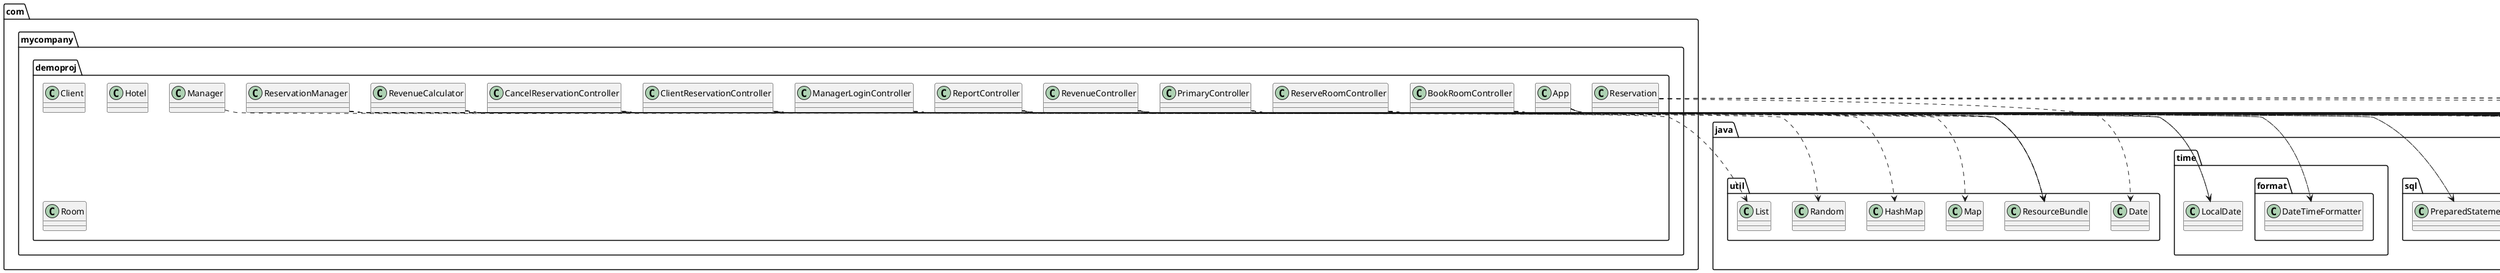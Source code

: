 @startuml
annotation java.lang.Override
annotation javafx.fxml.FXML
class com.mycompany.demoproj.App
class com.mycompany.demoproj.BookRoomController
class com.mycompany.demoproj.CancelReservationController
class com.mycompany.demoproj.Client
class com.mycompany.demoproj.ClientReservationController
class com.mycompany.demoproj.Hotel
class com.mycompany.demoproj.Manager
class com.mycompany.demoproj.ManagerLoginController
class com.mycompany.demoproj.PrimaryController
class com.mycompany.demoproj.ReportController
class com.mycompany.demoproj.Reservation
class com.mycompany.demoproj.ReservationManager
class com.mycompany.demoproj.ReserveRoomController
class com.mycompany.demoproj.RevenueCalculator
class com.mycompany.demoproj.RevenueController
class com.mycompany.demoproj.Room
class java.io.IOException
class java.net.URL
class java.sql.Connection
class java.sql.DriverManager
class java.sql.PreparedStatement
class java.sql.ResultSet
class java.sql.SQLException
class java.sql.Statement
class java.time.LocalDate
class java.time.format.DateTimeFormatter
class java.util.Date
class java.util.HashMap
class java.util.List
class java.util.Map
class java.util.Random
class java.util.ResourceBundle
class javafx.application.Application
class javafx.beans.binding.Bindings
class javafx.beans.property.BooleanProperty
class javafx.beans.property.SimpleDoubleProperty
class javafx.beans.property.SimpleIntegerProperty
class javafx.beans.property.SimpleStringProperty
class javafx.collections.FXCollections
class javafx.collections.ObservableList
class javafx.collections.transformation.FilteredList
class javafx.event.ActionEvent
class javafx.fxml.FXMLLoader
class javafx.scene.Parent
class javafx.scene.Scene
class javafx.scene.control.Button
class javafx.scene.control.Label
class javafx.scene.control.PasswordField
class javafx.scene.control.RadioButton
class javafx.scene.control.Spinner
class javafx.scene.control.SpinnerValueFactory
class javafx.scene.control.TableColumn
class javafx.scene.control.TableView
class javafx.scene.control.TextField
class javafx.scene.layout.BorderPane
class javafx.scene.layout.HBox
class javafx.scene.text.Font
class javafx.stage.Modality
class javafx.stage.Stage
class javafx.util.Pair
interface javafx.fxml.Initializable
com.mycompany.demoproj.App ..> java.lang.Override
com.mycompany.demoproj.App ..> java.io.IOException
com.mycompany.demoproj.App --|> javafx.application.Application
com.mycompany.demoproj.App ..> javafx.fxml.FXMLLoader
com.mycompany.demoproj.App ..> javafx.scene.Parent
com.mycompany.demoproj.App ..> javafx.scene.Scene
com.mycompany.demoproj.App ..> javafx.stage.Stage
com.mycompany.demoproj.BookRoomController ..> java.lang.Override
com.mycompany.demoproj.BookRoomController ..> javafx.fxml.FXML
com.mycompany.demoproj.BookRoomController ..> java.io.IOException
com.mycompany.demoproj.BookRoomController ..> java.sql.Connection
com.mycompany.demoproj.BookRoomController ..> java.sql.DriverManager
com.mycompany.demoproj.BookRoomController ..> java.sql.ResultSet
com.mycompany.demoproj.BookRoomController ..> java.sql.Statement
com.mycompany.demoproj.BookRoomController ..> javafx.beans.binding.Bindings
com.mycompany.demoproj.BookRoomController ..> javafx.beans.property.BooleanProperty
com.mycompany.demoproj.BookRoomController ..> javafx.collections.FXCollections
com.mycompany.demoproj.BookRoomController ..> javafx.collections.ObservableList
com.mycompany.demoproj.BookRoomController ..> javafx.collections.transformation.FilteredList
com.mycompany.demoproj.BookRoomController ..> javafx.fxml.FXMLLoader
com.mycompany.demoproj.BookRoomController ..> javafx.scene.Parent
com.mycompany.demoproj.BookRoomController ..> javafx.scene.Scene
com.mycompany.demoproj.BookRoomController ..> javafx.scene.layout.HBox
com.mycompany.demoproj.BookRoomController ..> javafx.scene.text.Font
com.mycompany.demoproj.BookRoomController ..> javafx.stage.Modality
com.mycompany.demoproj.BookRoomController ..> javafx.stage.Stage
com.mycompany.demoproj.CancelReservationController ..> java.lang.Override
com.mycompany.demoproj.CancelReservationController ..> javafx.fxml.FXML
com.mycompany.demoproj.CancelReservationController ..> java.io.IOException
com.mycompany.demoproj.CancelReservationController ..> java.net.URL
com.mycompany.demoproj.CancelReservationController ..> java.sql.Connection
com.mycompany.demoproj.CancelReservationController ..> java.sql.DriverManager
com.mycompany.demoproj.CancelReservationController ..> java.sql.SQLException
com.mycompany.demoproj.CancelReservationController ..> java.util.ResourceBundle
com.mycompany.demoproj.CancelReservationController ..> javafx.scene.control.Label
com.mycompany.demoproj.CancelReservationController ..> javafx.scene.control.TextField
com.mycompany.demoproj.CancelReservationController --|> javafx.fxml.Initializable
com.mycompany.demoproj.ClientReservationController ..> java.lang.Override
com.mycompany.demoproj.ClientReservationController ..> javafx.fxml.FXML
com.mycompany.demoproj.ClientReservationController ..> java.io.IOException
com.mycompany.demoproj.ClientReservationController ..> java.net.URL
com.mycompany.demoproj.ClientReservationController ..> java.sql.Connection
com.mycompany.demoproj.ClientReservationController ..> java.sql.DriverManager
com.mycompany.demoproj.ClientReservationController ..> java.sql.ResultSet
com.mycompany.demoproj.ClientReservationController ..> java.sql.Statement
com.mycompany.demoproj.ClientReservationController ..> java.util.ResourceBundle
com.mycompany.demoproj.ClientReservationController ..> javafx.collections.FXCollections
com.mycompany.demoproj.ClientReservationController ..> javafx.collections.ObservableList
com.mycompany.demoproj.ClientReservationController ..> javafx.scene.control.TableColumn
com.mycompany.demoproj.ClientReservationController ..> javafx.scene.control.TableView
com.mycompany.demoproj.ClientReservationController ..> javafx.scene.control.TextField
com.mycompany.demoproj.ClientReservationController --|> javafx.fxml.Initializable
com.mycompany.demoproj.Manager ..> java.util.List
com.mycompany.demoproj.ManagerLoginController ..> javafx.fxml.FXML
com.mycompany.demoproj.ManagerLoginController ..> java.io.IOException
com.mycompany.demoproj.ManagerLoginController ..> java.util.HashMap
com.mycompany.demoproj.ManagerLoginController ..> java.util.Map
com.mycompany.demoproj.ManagerLoginController ..> javafx.scene.Scene
com.mycompany.demoproj.ManagerLoginController ..> javafx.scene.control.Label
com.mycompany.demoproj.ManagerLoginController ..> javafx.scene.control.PasswordField
com.mycompany.demoproj.ManagerLoginController ..> javafx.scene.control.TextField
com.mycompany.demoproj.ManagerLoginController ..> javafx.scene.layout.BorderPane
com.mycompany.demoproj.PrimaryController ..> javafx.fxml.FXML
com.mycompany.demoproj.PrimaryController ..> java.io.IOException
com.mycompany.demoproj.PrimaryController ..> java.net.URL
com.mycompany.demoproj.PrimaryController ..> java.util.ResourceBundle
com.mycompany.demoproj.PrimaryController ..> javafx.fxml.FXMLLoader
com.mycompany.demoproj.PrimaryController ..> javafx.scene.Parent
com.mycompany.demoproj.PrimaryController ..> javafx.scene.Scene
com.mycompany.demoproj.PrimaryController ..> javafx.scene.control.Button
com.mycompany.demoproj.PrimaryController ..> javafx.scene.control.Label
com.mycompany.demoproj.PrimaryController ..> javafx.stage.Modality
com.mycompany.demoproj.PrimaryController ..> javafx.stage.Stage
com.mycompany.demoproj.ReportController ..> java.lang.Override
com.mycompany.demoproj.ReportController ..> javafx.fxml.FXML
com.mycompany.demoproj.ReportController ..> java.io.IOException
com.mycompany.demoproj.ReportController ..> java.net.URL
com.mycompany.demoproj.ReportController ..> java.sql.Connection
com.mycompany.demoproj.ReportController ..> java.sql.DriverManager
com.mycompany.demoproj.ReportController ..> java.sql.ResultSet
com.mycompany.demoproj.ReportController ..> java.sql.Statement
com.mycompany.demoproj.ReportController ..> java.util.ResourceBundle
com.mycompany.demoproj.ReportController ..> javafx.collections.FXCollections
com.mycompany.demoproj.ReportController ..> javafx.collections.ObservableList
com.mycompany.demoproj.ReportController ..> javafx.collections.transformation.FilteredList
com.mycompany.demoproj.ReportController ..> javafx.scene.control.TableColumn
com.mycompany.demoproj.ReportController ..> javafx.scene.control.TableView
com.mycompany.demoproj.ReportController ..> javafx.scene.control.TextField
com.mycompany.demoproj.ReportController --|> javafx.fxml.Initializable
com.mycompany.demoproj.Reservation ..> java.util.Date
com.mycompany.demoproj.Reservation ..> javafx.beans.property.SimpleDoubleProperty
com.mycompany.demoproj.Reservation ..> javafx.beans.property.SimpleIntegerProperty
com.mycompany.demoproj.Reservation ..> javafx.beans.property.SimpleStringProperty
com.mycompany.demoproj.ReservationManager ..> java.sql.Connection
com.mycompany.demoproj.ReservationManager ..> java.sql.PreparedStatement
com.mycompany.demoproj.ReservationManager ..> java.sql.ResultSet
com.mycompany.demoproj.ReservationManager ..> java.sql.SQLException
com.mycompany.demoproj.ReservationManager ..> java.sql.Statement
com.mycompany.demoproj.ReservationManager ..> java.time.LocalDate
com.mycompany.demoproj.ReservationManager ..> java.time.format.DateTimeFormatter
com.mycompany.demoproj.ReservationManager ..> java.util.Random
com.mycompany.demoproj.ReserveRoomController ..> javafx.fxml.FXML
com.mycompany.demoproj.ReserveRoomController ..> java.io.IOException
com.mycompany.demoproj.ReserveRoomController ..> java.sql.Connection
com.mycompany.demoproj.ReserveRoomController ..> java.sql.DriverManager
com.mycompany.demoproj.ReserveRoomController ..> java.sql.SQLException
com.mycompany.demoproj.ReserveRoomController ..> javafx.fxml.FXMLLoader
com.mycompany.demoproj.ReserveRoomController ..> javafx.scene.Parent
com.mycompany.demoproj.ReserveRoomController ..> javafx.scene.Scene
com.mycompany.demoproj.ReserveRoomController ..> javafx.scene.control.Label
com.mycompany.demoproj.ReserveRoomController ..> javafx.scene.control.RadioButton
com.mycompany.demoproj.ReserveRoomController ..> javafx.scene.control.Spinner
com.mycompany.demoproj.ReserveRoomController ..> javafx.scene.control.SpinnerValueFactory
com.mycompany.demoproj.ReserveRoomController ..> javafx.scene.control.TextField
com.mycompany.demoproj.ReserveRoomController ..> javafx.stage.Modality
com.mycompany.demoproj.ReserveRoomController ..> javafx.stage.Stage
com.mycompany.demoproj.RevenueCalculator ..> java.sql.Connection
com.mycompany.demoproj.RevenueCalculator ..> java.sql.DriverManager
com.mycompany.demoproj.RevenueCalculator ..> java.sql.PreparedStatement
com.mycompany.demoproj.RevenueCalculator ..> java.sql.ResultSet
com.mycompany.demoproj.RevenueCalculator ..> java.sql.SQLException
com.mycompany.demoproj.RevenueCalculator ..> java.time.LocalDate
com.mycompany.demoproj.RevenueCalculator ..> java.time.format.DateTimeFormatter
com.mycompany.demoproj.RevenueCalculator ..> javafx.util.Pair
com.mycompany.demoproj.RevenueController ..> java.lang.Override
com.mycompany.demoproj.RevenueController ..> javafx.fxml.FXML
com.mycompany.demoproj.RevenueController ..> java.io.IOException
com.mycompany.demoproj.RevenueController ..> java.net.URL
com.mycompany.demoproj.RevenueController ..> java.time.LocalDate
com.mycompany.demoproj.RevenueController ..> java.util.ResourceBundle
com.mycompany.demoproj.RevenueController ..> javafx.event.ActionEvent
com.mycompany.demoproj.RevenueController ..> javafx.scene.control.Button
com.mycompany.demoproj.RevenueController ..> javafx.scene.control.Label
com.mycompany.demoproj.RevenueController ..> javafx.stage.Stage
com.mycompany.demoproj.RevenueController ..> javafx.util.Pair
com.mycompany.demoproj.RevenueController --|> javafx.fxml.Initializable
@enduml